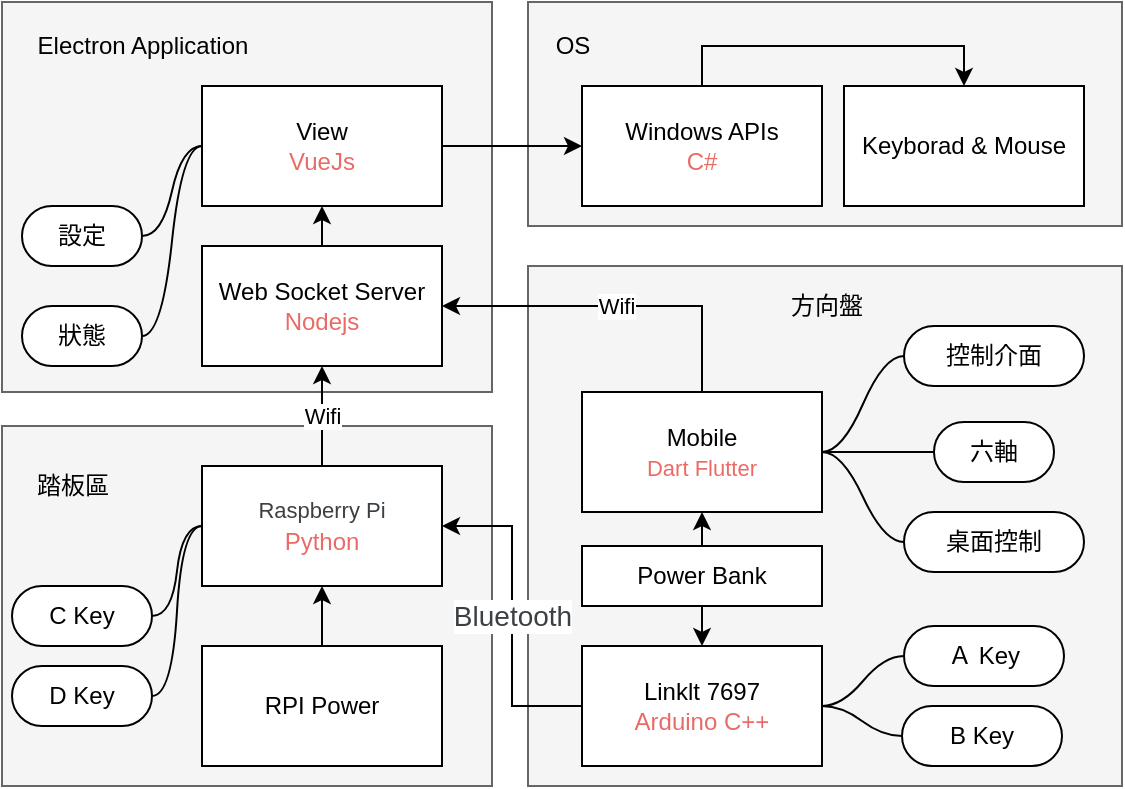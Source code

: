 <mxfile version="12.7.1"><diagram id="piqNjFF5tEzCj9nRYEUw" name="Page-1"><mxGraphModel dx="932" dy="583" grid="1" gridSize="10" guides="1" tooltips="1" connect="1" arrows="1" fold="1" page="1" pageScale="1" pageWidth="827" pageHeight="1169" math="0" shadow="0"><root><mxCell id="0"/><mxCell id="1" parent="0"/><mxCell id="bf4D3li2MWi3CZBMBfaM-72" value="" style="rounded=0;whiteSpace=wrap;html=1;fillColor=#f5f5f5;strokeColor=#666666;fontColor=#333333;" vertex="1" parent="1"><mxGeometry x="313" y="148" width="297" height="112" as="geometry"/></mxCell><mxCell id="bf4D3li2MWi3CZBMBfaM-64" value="" style="rounded=0;whiteSpace=wrap;html=1;fillColor=#f5f5f5;strokeColor=#666666;fontColor=#333333;" vertex="1" parent="1"><mxGeometry x="50" y="148" width="245" height="195" as="geometry"/></mxCell><mxCell id="bf4D3li2MWi3CZBMBfaM-53" value="" style="rounded=0;whiteSpace=wrap;html=1;fillColor=#f5f5f5;strokeColor=#666666;fontColor=#333333;" vertex="1" parent="1"><mxGeometry x="50" y="360" width="245" height="180" as="geometry"/></mxCell><mxCell id="bf4D3li2MWi3CZBMBfaM-28" value="" style="rounded=0;whiteSpace=wrap;html=1;fillColor=#f5f5f5;strokeColor=#666666;fontColor=#333333;" vertex="1" parent="1"><mxGeometry x="313" y="280" width="297" height="260" as="geometry"/></mxCell><mxCell id="bf4D3li2MWi3CZBMBfaM-31" value="Wifi" style="edgeStyle=orthogonalEdgeStyle;rounded=0;orthogonalLoop=1;jettySize=auto;html=1;exitX=0.5;exitY=0;exitDx=0;exitDy=0;entryX=1;entryY=0.5;entryDx=0;entryDy=0;" edge="1" parent="1" source="bf4D3li2MWi3CZBMBfaM-1" target="bf4D3li2MWi3CZBMBfaM-7"><mxGeometry relative="1" as="geometry"/></mxCell><mxCell id="bf4D3li2MWi3CZBMBfaM-1" value="Mobile&lt;br&gt;&lt;font color=&quot;#ea6b66&quot;&gt;&lt;span style=&quot;font-size: 11px&quot;&gt;Dart Flutter&lt;/span&gt;&lt;/font&gt;" style="rounded=0;whiteSpace=wrap;html=1;" vertex="1" parent="1"><mxGeometry x="340" y="343" width="120" height="60" as="geometry"/></mxCell><mxCell id="bf4D3li2MWi3CZBMBfaM-4" value="控制介面" style="whiteSpace=wrap;html=1;rounded=1;arcSize=50;align=center;verticalAlign=middle;container=1;recursiveResize=0;strokeWidth=1;autosize=1;spacing=4;treeFolding=1;treeMoving=1;" vertex="1" parent="1"><mxGeometry x="501" y="310" width="90" height="30" as="geometry"/></mxCell><mxCell id="bf4D3li2MWi3CZBMBfaM-5" value="" style="edgeStyle=entityRelationEdgeStyle;startArrow=none;endArrow=none;segment=10;curved=1;exitX=1;exitY=0.5;exitDx=0;exitDy=0;" edge="1" target="bf4D3li2MWi3CZBMBfaM-4" parent="1" source="bf4D3li2MWi3CZBMBfaM-1"><mxGeometry relative="1" as="geometry"><mxPoint x="470" y="322" as="sourcePoint"/></mxGeometry></mxCell><mxCell id="bf4D3li2MWi3CZBMBfaM-69" style="edgeStyle=orthogonalEdgeStyle;rounded=0;orthogonalLoop=1;jettySize=auto;html=1;exitX=0.5;exitY=0;exitDx=0;exitDy=0;entryX=0.5;entryY=1;entryDx=0;entryDy=0;" edge="1" parent="1" source="bf4D3li2MWi3CZBMBfaM-7" target="bf4D3li2MWi3CZBMBfaM-68"><mxGeometry relative="1" as="geometry"/></mxCell><mxCell id="bf4D3li2MWi3CZBMBfaM-7" value="Web Socket Server&lt;br&gt;&lt;font color=&quot;#ea6b66&quot;&gt;Nodejs&lt;/font&gt;" style="rounded=0;whiteSpace=wrap;html=1;" vertex="1" parent="1"><mxGeometry x="150" y="270" width="120" height="60" as="geometry"/></mxCell><mxCell id="bf4D3li2MWi3CZBMBfaM-96" style="edgeStyle=orthogonalEdgeStyle;rounded=0;orthogonalLoop=1;jettySize=auto;html=1;exitX=0.5;exitY=0;exitDx=0;exitDy=0;entryX=0.5;entryY=0;entryDx=0;entryDy=0;" edge="1" parent="1" source="bf4D3li2MWi3CZBMBfaM-9" target="bf4D3li2MWi3CZBMBfaM-95"><mxGeometry relative="1" as="geometry"/></mxCell><mxCell id="bf4D3li2MWi3CZBMBfaM-9" value="Windows APIs&lt;br&gt;&lt;font color=&quot;#ea6b66&quot;&gt;C#&lt;/font&gt;" style="rounded=0;whiteSpace=wrap;html=1;" vertex="1" parent="1"><mxGeometry x="340" y="190" width="120" height="60" as="geometry"/></mxCell><mxCell id="bf4D3li2MWi3CZBMBfaM-67" value="Wifi" style="edgeStyle=orthogonalEdgeStyle;rounded=0;orthogonalLoop=1;jettySize=auto;html=1;exitX=0.5;exitY=0;exitDx=0;exitDy=0;entryX=0.5;entryY=1;entryDx=0;entryDy=0;" edge="1" parent="1" source="bf4D3li2MWi3CZBMBfaM-19" target="bf4D3li2MWi3CZBMBfaM-7"><mxGeometry relative="1" as="geometry"/></mxCell><mxCell id="bf4D3li2MWi3CZBMBfaM-19" value="&lt;font style=&quot;font-size: 12px&quot;&gt;&lt;span style=&quot;color: rgb(60 , 64 , 67) ; font-family: &amp;#34;arial&amp;#34; , sans-serif ; text-align: left ; white-space: normal ; background-color: rgb(255 , 255 , 255) ; font-size: 11px&quot;&gt;Raspberry Pi&lt;br style=&quot;font-size: 11px&quot;&gt;&lt;/span&gt;&lt;span style=&quot;font-family: &amp;#34;arial&amp;#34; , sans-serif ; text-align: left ; background-color: rgb(255 , 255 , 255) ; font-size: 11px&quot;&gt;&lt;font color=&quot;#ea6b66&quot; style=&quot;font-size: 12px&quot;&gt;Python&lt;/font&gt;&lt;/span&gt;&lt;/font&gt;&lt;span style=&quot;color: rgb(60 , 64 , 67) ; font-family: &amp;#34;arial&amp;#34; , sans-serif ; font-size: 14px ; text-align: left ; white-space: normal ; background-color: rgb(255 , 255 , 255)&quot;&gt;&lt;br&gt;&lt;/span&gt;" style="rounded=0;whiteSpace=wrap;html=1;" vertex="1" parent="1"><mxGeometry x="150" y="380" width="120" height="60" as="geometry"/></mxCell><mxCell id="bf4D3li2MWi3CZBMBfaM-22" value="D Key" style="whiteSpace=wrap;html=1;rounded=1;arcSize=50;align=center;verticalAlign=middle;container=1;recursiveResize=0;strokeWidth=1;autosize=1;spacing=4;treeFolding=1;treeMoving=1;" vertex="1" parent="1"><mxGeometry x="55" y="480" width="70" height="30" as="geometry"/></mxCell><mxCell id="bf4D3li2MWi3CZBMBfaM-23" value="" style="edgeStyle=entityRelationEdgeStyle;startArrow=none;endArrow=none;segment=10;curved=1;" edge="1" target="bf4D3li2MWi3CZBMBfaM-22" parent="1" source="bf4D3li2MWi3CZBMBfaM-19"><mxGeometry relative="1" as="geometry"><mxPoint x="140" y="450" as="sourcePoint"/></mxGeometry></mxCell><mxCell id="bf4D3li2MWi3CZBMBfaM-25" value="C Key" style="whiteSpace=wrap;html=1;rounded=1;arcSize=50;align=center;verticalAlign=middle;container=1;recursiveResize=0;strokeWidth=1;autosize=1;spacing=4;treeFolding=1;treeMoving=1;" vertex="1" parent="1"><mxGeometry x="55" y="440" width="70" height="30" as="geometry"/></mxCell><mxCell id="bf4D3li2MWi3CZBMBfaM-26" value="" style="edgeStyle=entityRelationEdgeStyle;startArrow=none;endArrow=none;segment=10;curved=1;" edge="1" target="bf4D3li2MWi3CZBMBfaM-25" parent="1" source="bf4D3li2MWi3CZBMBfaM-19"><mxGeometry relative="1" as="geometry"><mxPoint x="20" y="570" as="sourcePoint"/></mxGeometry></mxCell><mxCell id="bf4D3li2MWi3CZBMBfaM-30" value="方向盤" style="text;html=1;align=center;verticalAlign=middle;resizable=0;points=[];autosize=1;" vertex="1" parent="1"><mxGeometry x="436.5" y="290" width="50" height="20" as="geometry"/></mxCell><mxCell id="bf4D3li2MWi3CZBMBfaM-32" value="六軸" style="whiteSpace=wrap;html=1;rounded=1;arcSize=50;align=center;verticalAlign=middle;container=1;recursiveResize=0;strokeWidth=1;autosize=1;spacing=4;treeFolding=1;treeMoving=1;" vertex="1" parent="1"><mxGeometry x="516" y="358" width="60" height="30" as="geometry"/></mxCell><mxCell id="bf4D3li2MWi3CZBMBfaM-33" value="" style="edgeStyle=entityRelationEdgeStyle;startArrow=none;endArrow=none;segment=10;curved=1;exitX=1;exitY=0.5;exitDx=0;exitDy=0;" edge="1" target="bf4D3li2MWi3CZBMBfaM-32" parent="1" source="bf4D3li2MWi3CZBMBfaM-1"><mxGeometry relative="1" as="geometry"><mxPoint x="470" y="400" as="sourcePoint"/></mxGeometry></mxCell><mxCell id="bf4D3li2MWi3CZBMBfaM-37" value="&lt;div style=&quot;text-align: left&quot;&gt;&lt;font color=&quot;#3c4043&quot; face=&quot;arial, sans-serif&quot;&gt;&lt;span style=&quot;font-size: 14px ; white-space: normal&quot;&gt;Bluetooth&lt;/span&gt;&lt;/font&gt;&lt;/div&gt;" style="edgeStyle=orthogonalEdgeStyle;rounded=0;orthogonalLoop=1;jettySize=auto;html=1;exitX=0;exitY=0.5;exitDx=0;exitDy=0;entryX=1;entryY=0.5;entryDx=0;entryDy=0;" edge="1" parent="1" source="bf4D3li2MWi3CZBMBfaM-36" target="bf4D3li2MWi3CZBMBfaM-19"><mxGeometry relative="1" as="geometry"/></mxCell><mxCell id="bf4D3li2MWi3CZBMBfaM-36" value="Linklt 7697&lt;br&gt;&lt;font color=&quot;#ea6b66&quot;&gt;Arduino C++&lt;/font&gt;" style="rounded=0;whiteSpace=wrap;html=1;" vertex="1" parent="1"><mxGeometry x="340" y="470" width="120" height="60" as="geometry"/></mxCell><mxCell id="bf4D3li2MWi3CZBMBfaM-38" value="Ａ Key" style="whiteSpace=wrap;html=1;rounded=1;arcSize=50;align=center;verticalAlign=middle;container=1;recursiveResize=0;strokeWidth=1;autosize=1;spacing=4;treeFolding=1;treeMoving=1;" vertex="1" parent="1"><mxGeometry x="501" y="460" width="80" height="30" as="geometry"/></mxCell><mxCell id="bf4D3li2MWi3CZBMBfaM-39" value="" style="edgeStyle=entityRelationEdgeStyle;startArrow=none;endArrow=none;segment=10;curved=1;exitX=1;exitY=0.5;exitDx=0;exitDy=0;" edge="1" target="bf4D3li2MWi3CZBMBfaM-38" parent="1" source="bf4D3li2MWi3CZBMBfaM-36"><mxGeometry relative="1" as="geometry"><mxPoint x="20" y="590" as="sourcePoint"/></mxGeometry></mxCell><mxCell id="bf4D3li2MWi3CZBMBfaM-44" style="edgeStyle=orthogonalEdgeStyle;rounded=0;orthogonalLoop=1;jettySize=auto;html=1;exitX=0.5;exitY=0;exitDx=0;exitDy=0;entryX=0.5;entryY=1;entryDx=0;entryDy=0;" edge="1" parent="1" source="bf4D3li2MWi3CZBMBfaM-43" target="bf4D3li2MWi3CZBMBfaM-19"><mxGeometry relative="1" as="geometry"/></mxCell><mxCell id="bf4D3li2MWi3CZBMBfaM-43" value="RPI Power" style="rounded=0;whiteSpace=wrap;html=1;" vertex="1" parent="1"><mxGeometry x="150" y="470" width="120" height="60" as="geometry"/></mxCell><mxCell id="bf4D3li2MWi3CZBMBfaM-55" style="edgeStyle=orthogonalEdgeStyle;rounded=0;orthogonalLoop=1;jettySize=auto;html=1;exitX=0.5;exitY=1;exitDx=0;exitDy=0;entryX=0.5;entryY=0;entryDx=0;entryDy=0;" edge="1" parent="1" source="bf4D3li2MWi3CZBMBfaM-51" target="bf4D3li2MWi3CZBMBfaM-36"><mxGeometry relative="1" as="geometry"/></mxCell><mxCell id="bf4D3li2MWi3CZBMBfaM-56" style="edgeStyle=orthogonalEdgeStyle;rounded=0;orthogonalLoop=1;jettySize=auto;html=1;exitX=0.5;exitY=0;exitDx=0;exitDy=0;entryX=0.5;entryY=1;entryDx=0;entryDy=0;" edge="1" parent="1" source="bf4D3li2MWi3CZBMBfaM-51" target="bf4D3li2MWi3CZBMBfaM-1"><mxGeometry relative="1" as="geometry"/></mxCell><mxCell id="bf4D3li2MWi3CZBMBfaM-51" value="Power Bank" style="rounded=0;whiteSpace=wrap;html=1;" vertex="1" parent="1"><mxGeometry x="340" y="420" width="120" height="30" as="geometry"/></mxCell><mxCell id="bf4D3li2MWi3CZBMBfaM-54" value="踏板區" style="text;html=1;align=center;verticalAlign=middle;resizable=0;points=[];autosize=1;" vertex="1" parent="1"><mxGeometry x="60" y="380" width="50" height="20" as="geometry"/></mxCell><mxCell id="bf4D3li2MWi3CZBMBfaM-57" value="桌面控制" style="whiteSpace=wrap;html=1;rounded=1;arcSize=50;align=center;verticalAlign=middle;container=1;recursiveResize=0;strokeWidth=1;autosize=1;spacing=4;treeFolding=1;treeMoving=1;" vertex="1" parent="1"><mxGeometry x="501" y="403" width="90" height="30" as="geometry"/></mxCell><mxCell id="bf4D3li2MWi3CZBMBfaM-58" value="" style="edgeStyle=entityRelationEdgeStyle;startArrow=none;endArrow=none;segment=10;curved=1;exitX=1;exitY=0.5;exitDx=0;exitDy=0;" edge="1" target="bf4D3li2MWi3CZBMBfaM-57" parent="1" source="bf4D3li2MWi3CZBMBfaM-1"><mxGeometry relative="1" as="geometry"><mxPoint x="10" y="600" as="sourcePoint"/></mxGeometry></mxCell><mxCell id="bf4D3li2MWi3CZBMBfaM-65" value="Electron Application" style="text;html=1;align=center;verticalAlign=middle;resizable=0;points=[];autosize=1;" vertex="1" parent="1"><mxGeometry x="60" y="160" width="120" height="20" as="geometry"/></mxCell><mxCell id="bf4D3li2MWi3CZBMBfaM-70" style="edgeStyle=orthogonalEdgeStyle;rounded=0;orthogonalLoop=1;jettySize=auto;html=1;exitX=1;exitY=0.5;exitDx=0;exitDy=0;entryX=0;entryY=0.5;entryDx=0;entryDy=0;" edge="1" parent="1" source="bf4D3li2MWi3CZBMBfaM-68" target="bf4D3li2MWi3CZBMBfaM-9"><mxGeometry relative="1" as="geometry"/></mxCell><mxCell id="bf4D3li2MWi3CZBMBfaM-68" value="View&lt;br&gt;&lt;font color=&quot;#ea6b66&quot;&gt;VueJs&lt;/font&gt;" style="rounded=0;whiteSpace=wrap;html=1;" vertex="1" parent="1"><mxGeometry x="150" y="190" width="120" height="60" as="geometry"/></mxCell><mxCell id="bf4D3li2MWi3CZBMBfaM-73" value="OS" style="text;html=1;align=center;verticalAlign=middle;resizable=0;points=[];autosize=1;" vertex="1" parent="1"><mxGeometry x="320" y="160" width="30" height="20" as="geometry"/></mxCell><mxCell id="bf4D3li2MWi3CZBMBfaM-83" value="設定" style="whiteSpace=wrap;html=1;rounded=1;arcSize=50;align=center;verticalAlign=middle;container=1;recursiveResize=0;strokeWidth=1;autosize=1;spacing=4;treeFolding=1;treeMoving=1;" vertex="1" parent="1"><mxGeometry x="60" y="250" width="60" height="30" as="geometry"/></mxCell><mxCell id="bf4D3li2MWi3CZBMBfaM-84" value="" style="edgeStyle=entityRelationEdgeStyle;startArrow=none;endArrow=none;segment=10;curved=1;" edge="1" parent="1" source="bf4D3li2MWi3CZBMBfaM-68" target="bf4D3li2MWi3CZBMBfaM-83"><mxGeometry relative="1" as="geometry"><mxPoint x="160" y="420" as="sourcePoint"/><mxPoint x="130" y="465" as="targetPoint"/></mxGeometry></mxCell><mxCell id="bf4D3li2MWi3CZBMBfaM-86" value="狀態" style="whiteSpace=wrap;html=1;rounded=1;arcSize=50;align=center;verticalAlign=middle;container=1;recursiveResize=0;strokeWidth=1;autosize=1;spacing=4;treeFolding=1;treeMoving=1;" vertex="1" parent="1"><mxGeometry x="60" y="300" width="60" height="30" as="geometry"/></mxCell><mxCell id="bf4D3li2MWi3CZBMBfaM-87" value="" style="edgeStyle=entityRelationEdgeStyle;startArrow=none;endArrow=none;segment=10;curved=1;" edge="1" parent="1" source="bf4D3li2MWi3CZBMBfaM-68" target="bf4D3li2MWi3CZBMBfaM-86"><mxGeometry relative="1" as="geometry"><mxPoint x="160" y="420" as="sourcePoint"/><mxPoint x="130" y="505" as="targetPoint"/></mxGeometry></mxCell><mxCell id="bf4D3li2MWi3CZBMBfaM-93" value="B Key" style="whiteSpace=wrap;html=1;rounded=1;arcSize=50;align=center;verticalAlign=middle;container=1;recursiveResize=0;strokeWidth=1;autosize=1;spacing=4;treeFolding=1;treeMoving=1;" vertex="1" parent="1"><mxGeometry x="500" y="500" width="80" height="30" as="geometry"/></mxCell><mxCell id="bf4D3li2MWi3CZBMBfaM-94" value="" style="edgeStyle=entityRelationEdgeStyle;startArrow=none;endArrow=none;segment=10;curved=1;exitX=1;exitY=0.5;exitDx=0;exitDy=0;entryX=0;entryY=0.5;entryDx=0;entryDy=0;" edge="1" parent="1" source="bf4D3li2MWi3CZBMBfaM-36" target="bf4D3li2MWi3CZBMBfaM-93"><mxGeometry relative="1" as="geometry"><mxPoint x="470" y="510" as="sourcePoint"/><mxPoint x="510" y="485" as="targetPoint"/></mxGeometry></mxCell><mxCell id="bf4D3li2MWi3CZBMBfaM-95" value="Keyborad &amp;amp; Mouse" style="rounded=0;whiteSpace=wrap;html=1;" vertex="1" parent="1"><mxGeometry x="471" y="190" width="120" height="60" as="geometry"/></mxCell></root></mxGraphModel></diagram></mxfile>